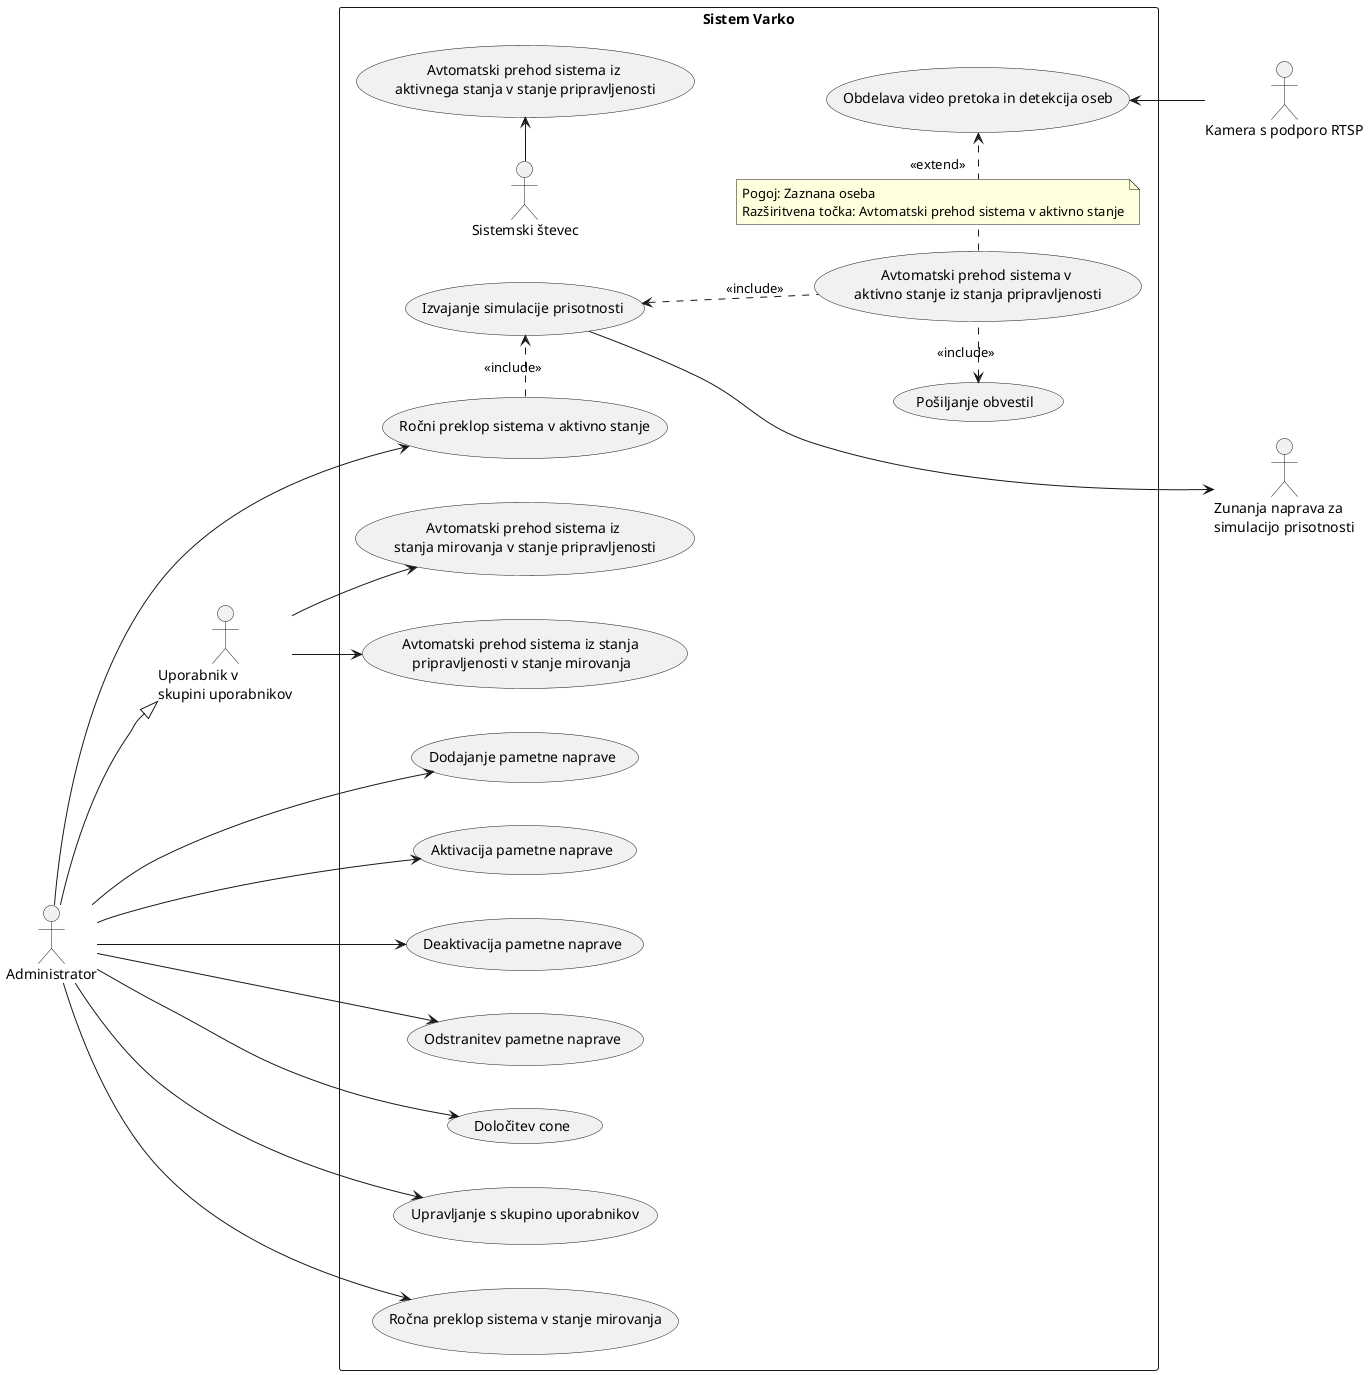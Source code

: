 @startuml
left to right direction

actor Administrator as admin
actor "Uporabnik v \nskupini uporabnikov" as navadni_uporabnik

rectangle "Sistem Varko" {
usecase "Dodajanje pametne naprave" as F1
usecase "Aktivacija pametne naprave" as F2
usecase "Deaktivacija pametne naprave" as F3
usecase "Odstranitev pametne naprave" as F4
usecase "Določitev cone" as F5
usecase "Upravljanje s skupino uporabnikov" as F8
usecase "Avtomatski prehod sistema iz \nstanja mirovanja v stanje pripravljenosti" as F9
usecase "Obdelava video pretoka in detekcija oseb" as F10
usecase "Avtomatski prehod sistema v \naktivno stanje iz stanja pripravljenosti" as F11
usecase "Izvajanje simulacije prisotnosti" as F12
usecase "Pošiljanje obvestil" as F14
usecase "Avtomatski prehod sistema iz \naktivnega stanja v stanje pripravljenosti" as F15
usecase "Avtomatski prehod sistema iz stanja \npripravljenosti v stanje mirovanja" as F16
usecase "Ročni preklop sistema v aktivno stanje" as F17
usecase "Ročna preklop sistema v stanje mirovanja" as F18

actor "Sistemski števec" as stevec
}

actor "Kamera s podporo RTSP" as kamera
actor "Zunanja naprava za \nsimulacijo prisotnosti" as naprava

admin --|> navadni_uporabnik

admin --> F1
admin --> F2
admin --> F3
admin --> F4
admin --> F5
admin --> F8
admin --> F17
admin --> F18

navadni_uporabnik --> F9
navadni_uporabnik --> F16

stevec -> F15

F10 <-- kamera
naprava <-up-- F12

F12 <-. F11 : <<include>>
F17 .> F12 : <<include>>
F14 <. F11 : <<include>>


F11 .> F10 : <<extend>>
note on link
Pogoj: Zaznana oseba
Razširitvena točka: Avtomatski prehod sistema v aktivno stanje
end note

@enduml